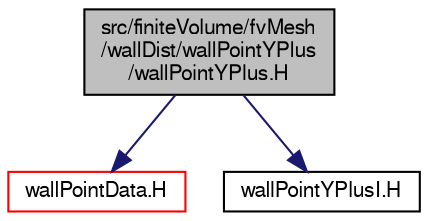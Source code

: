 digraph "src/finiteVolume/fvMesh/wallDist/wallPointYPlus/wallPointYPlus.H"
{
  bgcolor="transparent";
  edge [fontname="FreeSans",fontsize="10",labelfontname="FreeSans",labelfontsize="10"];
  node [fontname="FreeSans",fontsize="10",shape=record];
  Node0 [label="src/finiteVolume/fvMesh\l/wallDist/wallPointYPlus\l/wallPointYPlus.H",height=0.2,width=0.4,color="black", fillcolor="grey75", style="filled", fontcolor="black"];
  Node0 -> Node1 [color="midnightblue",fontsize="10",style="solid",fontname="FreeSans"];
  Node1 [label="wallPointData.H",height=0.2,width=0.4,color="red",URL="$a07457.html"];
  Node0 -> Node226 [color="midnightblue",fontsize="10",style="solid",fontname="FreeSans"];
  Node226 [label="wallPointYPlusI.H",height=0.2,width=0.4,color="black",URL="$a03758.html"];
}
